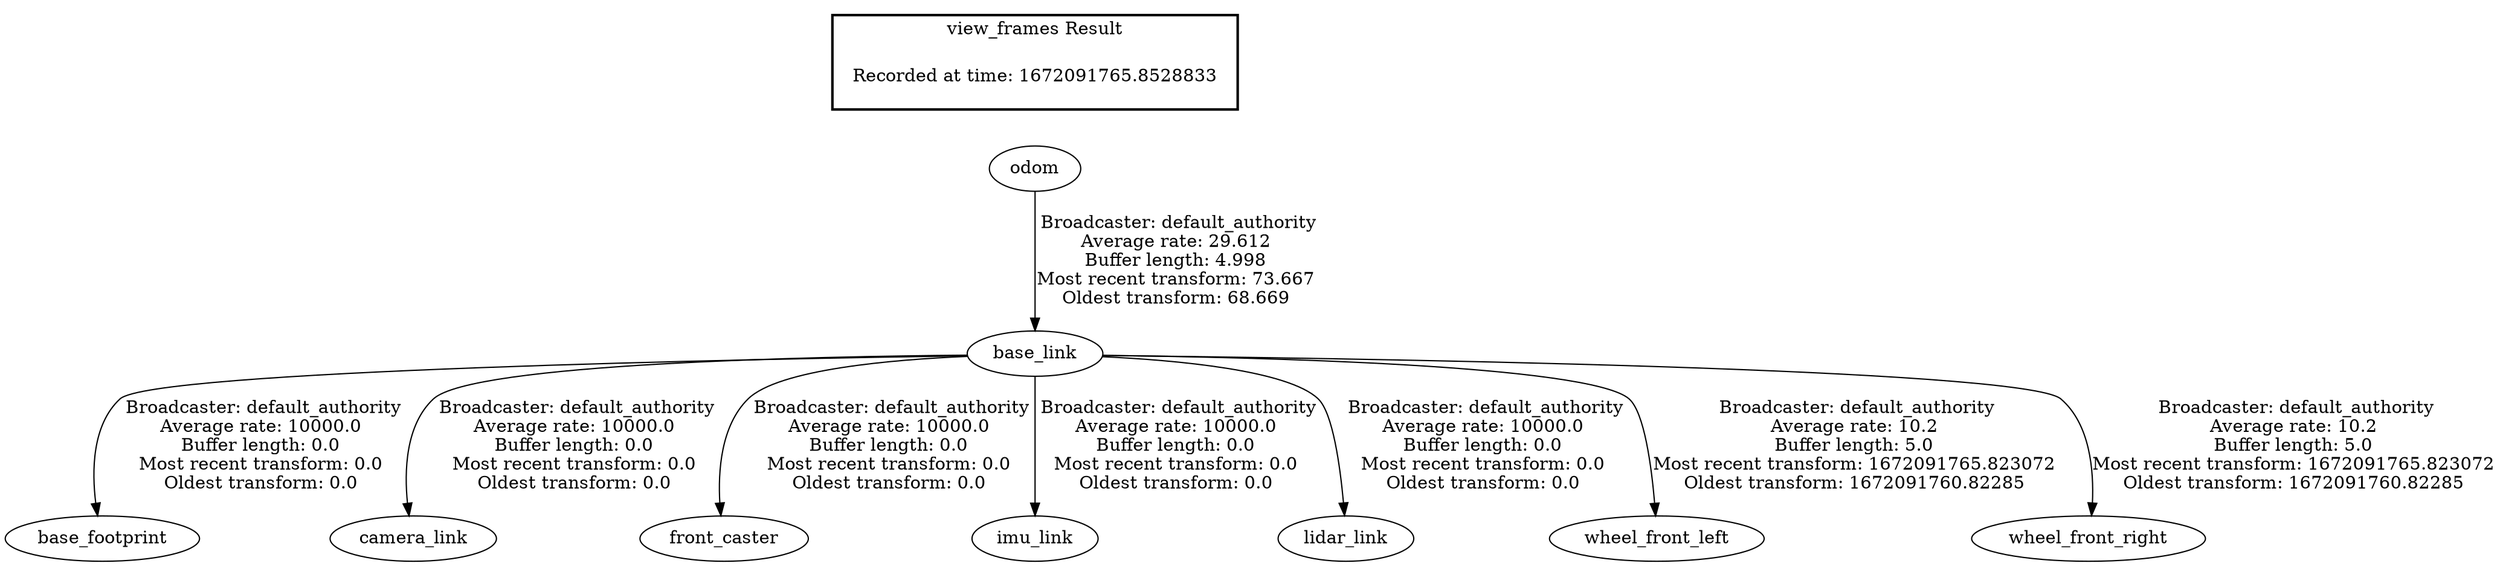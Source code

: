 digraph G {
"odom" -> "base_link"[label=" Broadcaster: default_authority\nAverage rate: 29.612\nBuffer length: 4.998\nMost recent transform: 73.667\nOldest transform: 68.669\n"];
"base_link" -> "base_footprint"[label=" Broadcaster: default_authority\nAverage rate: 10000.0\nBuffer length: 0.0\nMost recent transform: 0.0\nOldest transform: 0.0\n"];
"base_link" -> "camera_link"[label=" Broadcaster: default_authority\nAverage rate: 10000.0\nBuffer length: 0.0\nMost recent transform: 0.0\nOldest transform: 0.0\n"];
"base_link" -> "front_caster"[label=" Broadcaster: default_authority\nAverage rate: 10000.0\nBuffer length: 0.0\nMost recent transform: 0.0\nOldest transform: 0.0\n"];
"base_link" -> "imu_link"[label=" Broadcaster: default_authority\nAverage rate: 10000.0\nBuffer length: 0.0\nMost recent transform: 0.0\nOldest transform: 0.0\n"];
"base_link" -> "lidar_link"[label=" Broadcaster: default_authority\nAverage rate: 10000.0\nBuffer length: 0.0\nMost recent transform: 0.0\nOldest transform: 0.0\n"];
"base_link" -> "wheel_front_left"[label=" Broadcaster: default_authority\nAverage rate: 10.2\nBuffer length: 5.0\nMost recent transform: 1672091765.823072\nOldest transform: 1672091760.82285\n"];
"base_link" -> "wheel_front_right"[label=" Broadcaster: default_authority\nAverage rate: 10.2\nBuffer length: 5.0\nMost recent transform: 1672091765.823072\nOldest transform: 1672091760.82285\n"];
edge [style=invis];
 subgraph cluster_legend { style=bold; color=black; label ="view_frames Result";
"Recorded at time: 1672091765.8528833"[ shape=plaintext ] ;
}->"odom";
}